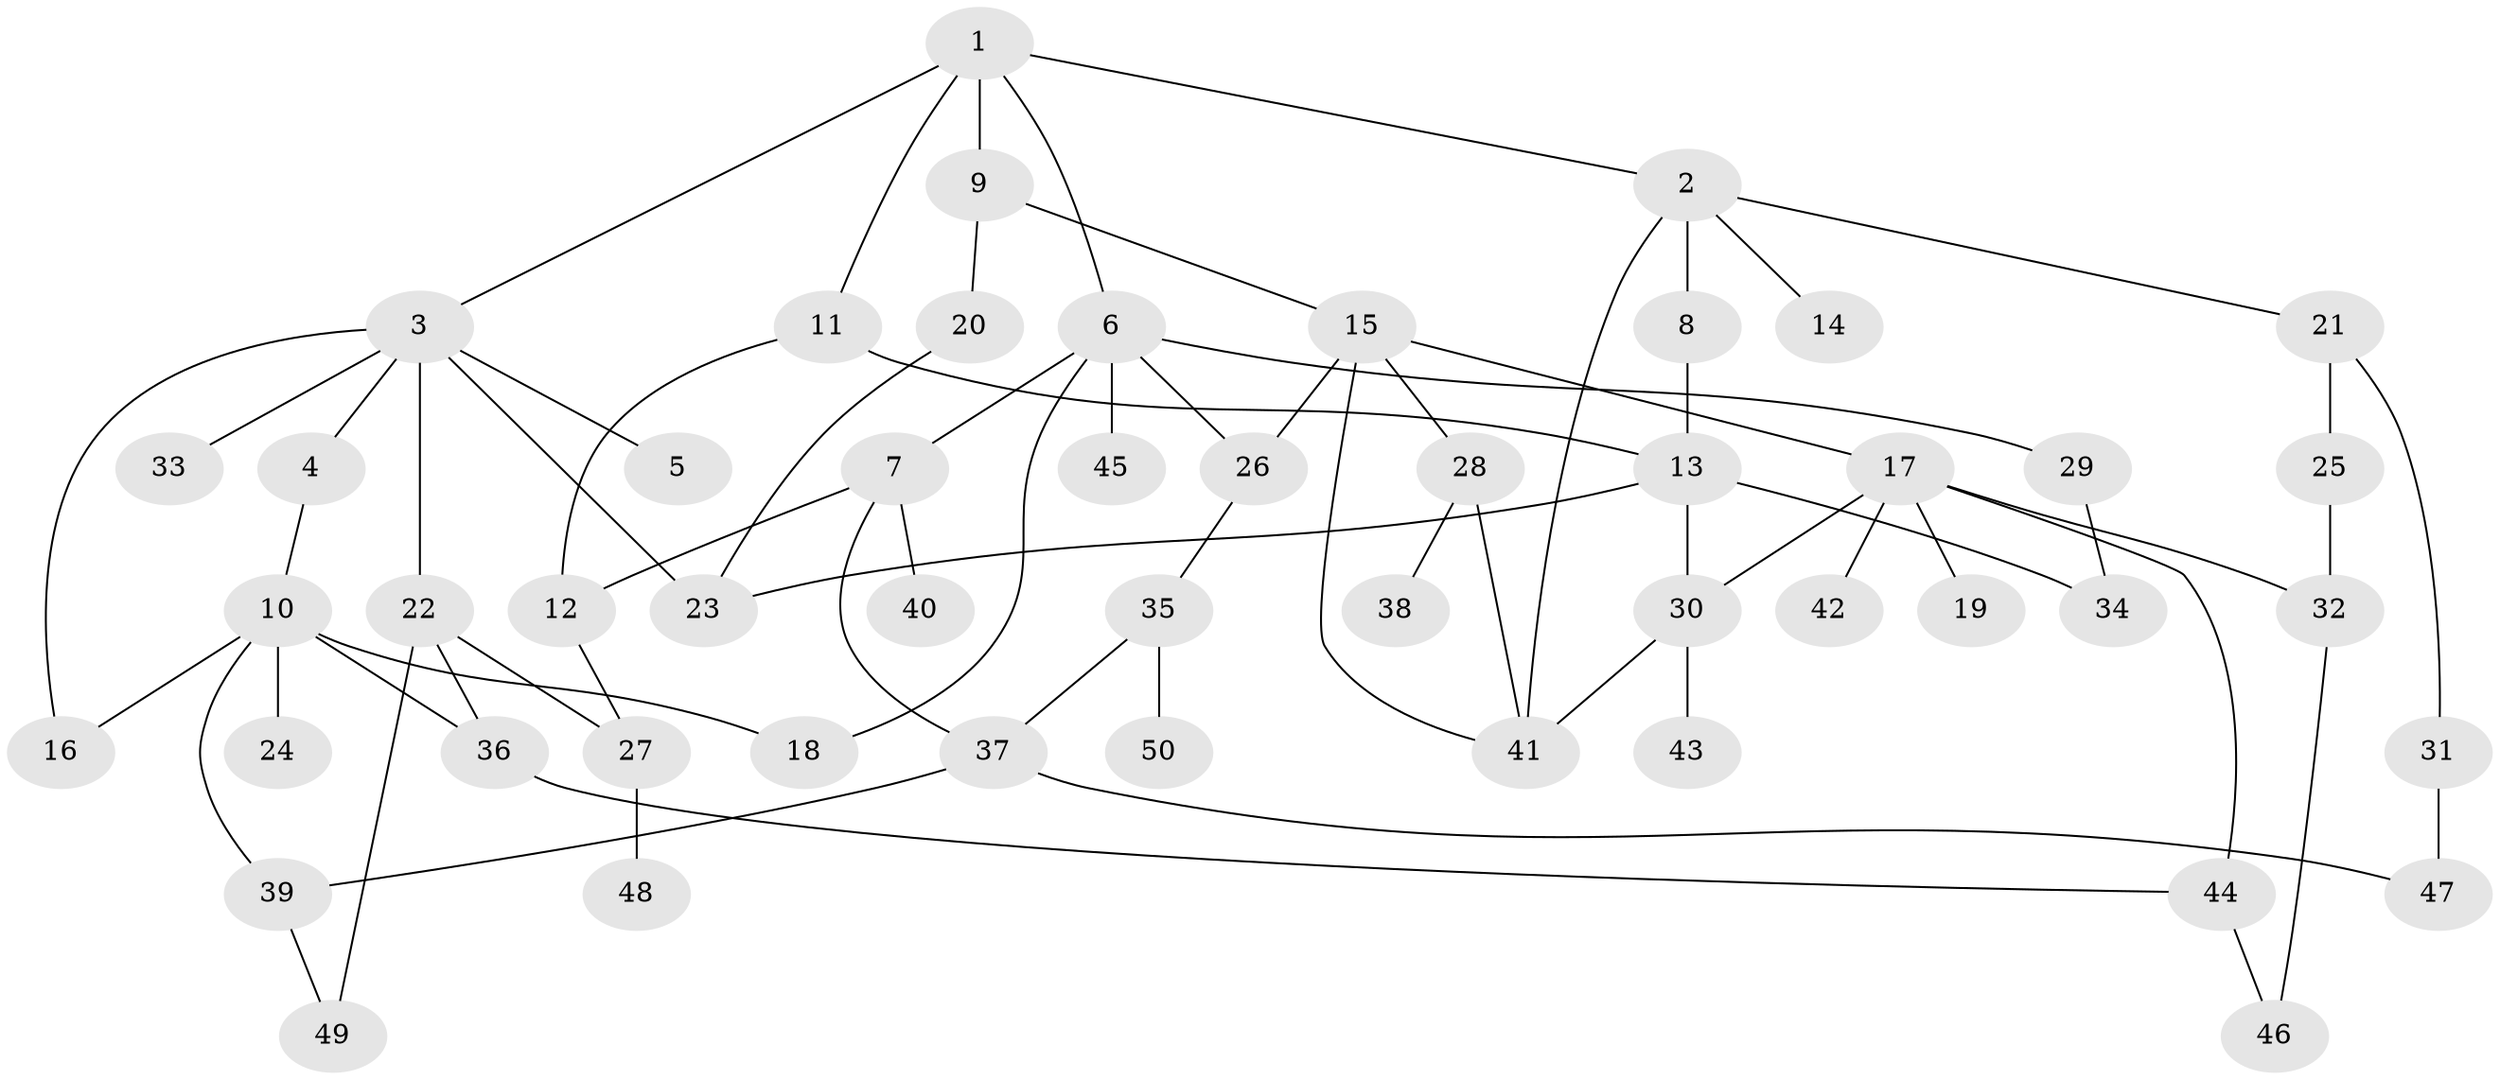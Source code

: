 // coarse degree distribution, {1: 0.5, 5: 0.15, 6: 0.1, 4: 0.1, 3: 0.15}
// Generated by graph-tools (version 1.1) at 2025/45/03/04/25 21:45:56]
// undirected, 50 vertices, 70 edges
graph export_dot {
graph [start="1"]
  node [color=gray90,style=filled];
  1;
  2;
  3;
  4;
  5;
  6;
  7;
  8;
  9;
  10;
  11;
  12;
  13;
  14;
  15;
  16;
  17;
  18;
  19;
  20;
  21;
  22;
  23;
  24;
  25;
  26;
  27;
  28;
  29;
  30;
  31;
  32;
  33;
  34;
  35;
  36;
  37;
  38;
  39;
  40;
  41;
  42;
  43;
  44;
  45;
  46;
  47;
  48;
  49;
  50;
  1 -- 2;
  1 -- 3;
  1 -- 6;
  1 -- 9;
  1 -- 11;
  2 -- 8;
  2 -- 14;
  2 -- 21;
  2 -- 41;
  3 -- 4;
  3 -- 5;
  3 -- 22;
  3 -- 33;
  3 -- 16;
  3 -- 23;
  4 -- 10;
  6 -- 7;
  6 -- 29;
  6 -- 45;
  6 -- 26;
  6 -- 18;
  7 -- 40;
  7 -- 12;
  7 -- 37;
  8 -- 13;
  9 -- 15;
  9 -- 20;
  10 -- 16;
  10 -- 18;
  10 -- 24;
  10 -- 39;
  10 -- 36;
  11 -- 12;
  11 -- 13;
  12 -- 27;
  13 -- 23;
  13 -- 30;
  13 -- 34;
  15 -- 17;
  15 -- 26;
  15 -- 28;
  15 -- 41;
  17 -- 19;
  17 -- 42;
  17 -- 44;
  17 -- 32;
  17 -- 30;
  20 -- 23;
  21 -- 25;
  21 -- 31;
  22 -- 27;
  22 -- 36;
  22 -- 49;
  25 -- 32;
  26 -- 35;
  27 -- 48;
  28 -- 38;
  28 -- 41;
  29 -- 34;
  30 -- 41;
  30 -- 43;
  31 -- 47;
  32 -- 46;
  35 -- 37;
  35 -- 50;
  36 -- 44;
  37 -- 39;
  37 -- 47;
  39 -- 49;
  44 -- 46;
}
